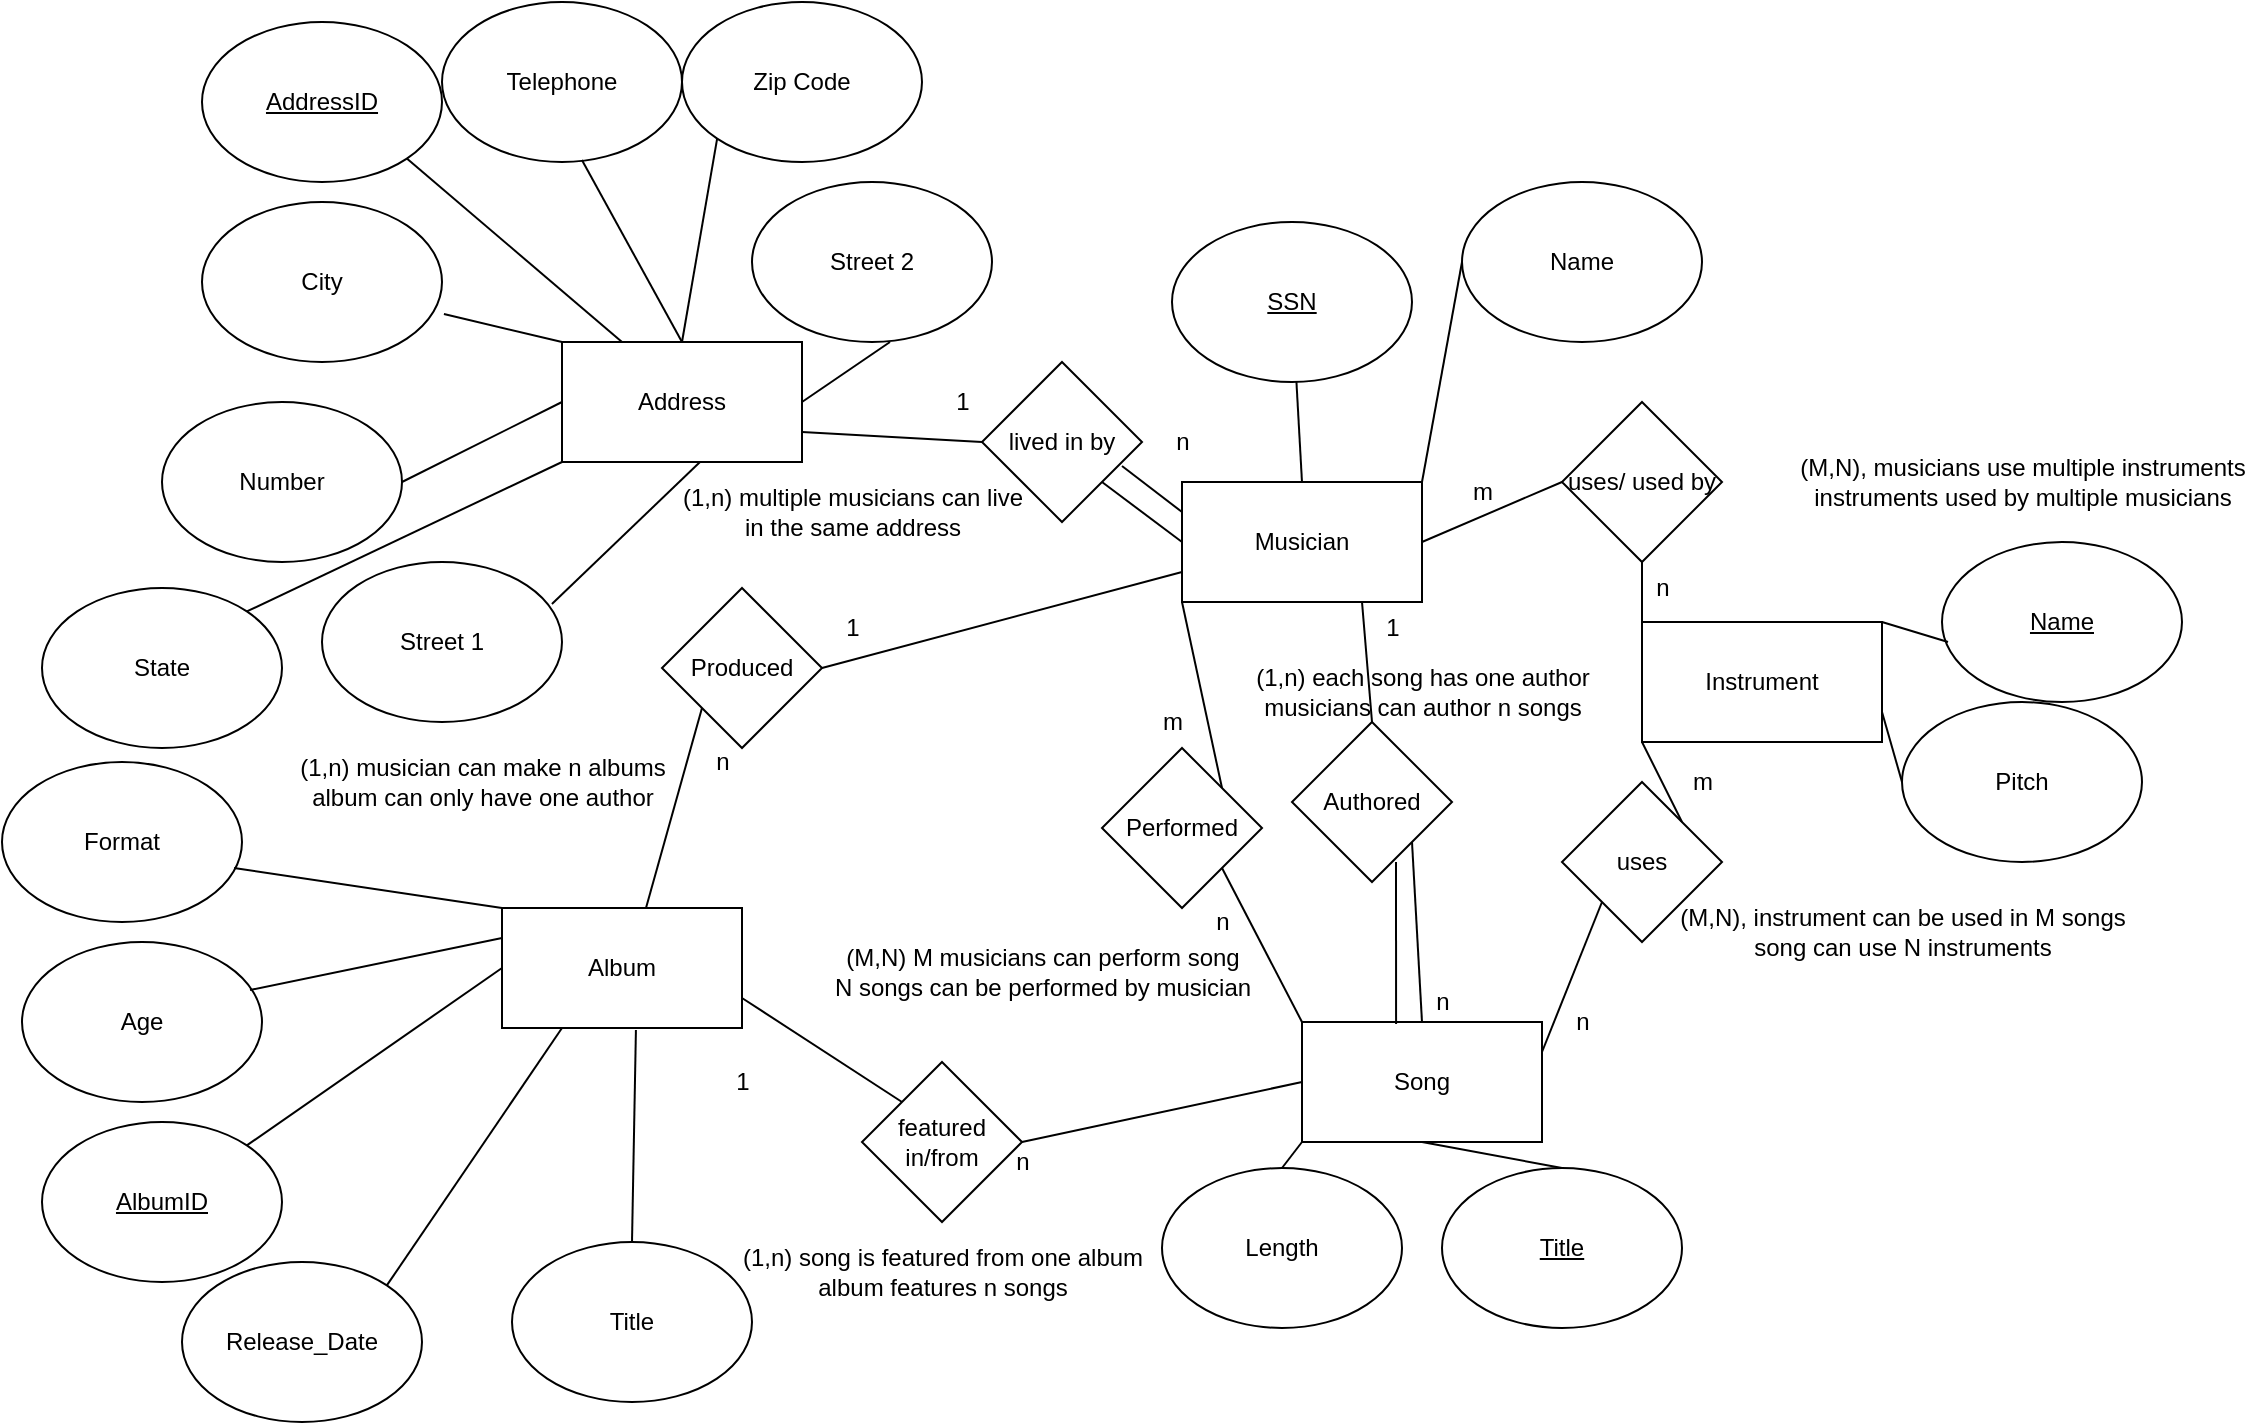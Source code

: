 <mxfile version="17.1.5" type="github">
  <diagram name="Page-1" id="e7e014a7-5840-1c2e-5031-d8a46d1fe8dd">
    <mxGraphModel dx="1422" dy="794" grid="1" gridSize="10" guides="1" tooltips="1" connect="1" arrows="1" fold="1" page="1" pageScale="1" pageWidth="1169" pageHeight="826" background="none" math="0" shadow="0">
      <root>
        <mxCell id="0" />
        <mxCell id="1" parent="0" />
        <mxCell id="PtKYGCo6nFnBK5PdXEHj-41" value="Musician" style="rounded=0;whiteSpace=wrap;html=1;" vertex="1" parent="1">
          <mxGeometry x="590" y="280" width="120" height="60" as="geometry" />
        </mxCell>
        <mxCell id="PtKYGCo6nFnBK5PdXEHj-42" value="&lt;u&gt;SSN&lt;/u&gt;" style="ellipse;whiteSpace=wrap;html=1;" vertex="1" parent="1">
          <mxGeometry x="585" y="150" width="120" height="80" as="geometry" />
        </mxCell>
        <mxCell id="PtKYGCo6nFnBK5PdXEHj-43" value="Name" style="ellipse;whiteSpace=wrap;html=1;" vertex="1" parent="1">
          <mxGeometry x="730" y="130" width="120" height="80" as="geometry" />
        </mxCell>
        <mxCell id="PtKYGCo6nFnBK5PdXEHj-44" value="" style="endArrow=none;html=1;rounded=0;exitX=0.5;exitY=0;exitDx=0;exitDy=0;" edge="1" parent="1" source="PtKYGCo6nFnBK5PdXEHj-41" target="PtKYGCo6nFnBK5PdXEHj-42">
          <mxGeometry width="50" height="50" relative="1" as="geometry">
            <mxPoint x="630" y="330" as="sourcePoint" />
            <mxPoint x="680" y="280" as="targetPoint" />
          </mxGeometry>
        </mxCell>
        <mxCell id="PtKYGCo6nFnBK5PdXEHj-45" value="" style="endArrow=none;html=1;rounded=0;entryX=0;entryY=0.5;entryDx=0;entryDy=0;exitX=1;exitY=0;exitDx=0;exitDy=0;" edge="1" parent="1" source="PtKYGCo6nFnBK5PdXEHj-41" target="PtKYGCo6nFnBK5PdXEHj-43">
          <mxGeometry width="50" height="50" relative="1" as="geometry">
            <mxPoint x="630" y="330" as="sourcePoint" />
            <mxPoint x="680" y="280" as="targetPoint" />
          </mxGeometry>
        </mxCell>
        <mxCell id="PtKYGCo6nFnBK5PdXEHj-46" value="Address" style="rounded=0;whiteSpace=wrap;html=1;" vertex="1" parent="1">
          <mxGeometry x="280" y="210" width="120" height="60" as="geometry" />
        </mxCell>
        <mxCell id="PtKYGCo6nFnBK5PdXEHj-47" value="Telephone" style="ellipse;whiteSpace=wrap;html=1;" vertex="1" parent="1">
          <mxGeometry x="220" y="40" width="120" height="80" as="geometry" />
        </mxCell>
        <mxCell id="PtKYGCo6nFnBK5PdXEHj-48" value="Zip Code" style="ellipse;whiteSpace=wrap;html=1;" vertex="1" parent="1">
          <mxGeometry x="340" y="40" width="120" height="80" as="geometry" />
        </mxCell>
        <mxCell id="PtKYGCo6nFnBK5PdXEHj-49" value="State" style="ellipse;whiteSpace=wrap;html=1;" vertex="1" parent="1">
          <mxGeometry x="20" y="333" width="120" height="80" as="geometry" />
        </mxCell>
        <mxCell id="PtKYGCo6nFnBK5PdXEHj-50" value="Street 2" style="ellipse;whiteSpace=wrap;html=1;" vertex="1" parent="1">
          <mxGeometry x="375" y="130" width="120" height="80" as="geometry" />
        </mxCell>
        <mxCell id="PtKYGCo6nFnBK5PdXEHj-51" value="Street 1" style="ellipse;whiteSpace=wrap;html=1;" vertex="1" parent="1">
          <mxGeometry x="160" y="320" width="120" height="80" as="geometry" />
        </mxCell>
        <mxCell id="PtKYGCo6nFnBK5PdXEHj-52" value="Number" style="ellipse;whiteSpace=wrap;html=1;" vertex="1" parent="1">
          <mxGeometry x="80" y="240" width="120" height="80" as="geometry" />
        </mxCell>
        <mxCell id="PtKYGCo6nFnBK5PdXEHj-53" value="City" style="ellipse;whiteSpace=wrap;html=1;" vertex="1" parent="1">
          <mxGeometry x="100" y="140" width="120" height="80" as="geometry" />
        </mxCell>
        <mxCell id="PtKYGCo6nFnBK5PdXEHj-54" value="&lt;u&gt;AddressID&lt;/u&gt;" style="ellipse;whiteSpace=wrap;html=1;" vertex="1" parent="1">
          <mxGeometry x="100" y="50" width="120" height="80" as="geometry" />
        </mxCell>
        <mxCell id="PtKYGCo6nFnBK5PdXEHj-55" value="" style="endArrow=none;html=1;rounded=0;entryX=0;entryY=1;entryDx=0;entryDy=0;exitX=1;exitY=0;exitDx=0;exitDy=0;" edge="1" parent="1" source="PtKYGCo6nFnBK5PdXEHj-49" target="PtKYGCo6nFnBK5PdXEHj-46">
          <mxGeometry width="50" height="50" relative="1" as="geometry">
            <mxPoint x="220" y="320" as="sourcePoint" />
            <mxPoint x="270" y="270" as="targetPoint" />
          </mxGeometry>
        </mxCell>
        <mxCell id="PtKYGCo6nFnBK5PdXEHj-56" value="" style="endArrow=none;html=1;rounded=0;entryX=0.575;entryY=1;entryDx=0;entryDy=0;entryPerimeter=0;exitX=0.958;exitY=0.263;exitDx=0;exitDy=0;exitPerimeter=0;" edge="1" parent="1" source="PtKYGCo6nFnBK5PdXEHj-51" target="PtKYGCo6nFnBK5PdXEHj-46">
          <mxGeometry width="50" height="50" relative="1" as="geometry">
            <mxPoint x="310" y="340" as="sourcePoint" />
            <mxPoint x="360" y="290" as="targetPoint" />
          </mxGeometry>
        </mxCell>
        <mxCell id="PtKYGCo6nFnBK5PdXEHj-57" value="" style="endArrow=none;html=1;rounded=0;entryX=0;entryY=0.5;entryDx=0;entryDy=0;exitX=1;exitY=0.5;exitDx=0;exitDy=0;" edge="1" parent="1" source="PtKYGCo6nFnBK5PdXEHj-52" target="PtKYGCo6nFnBK5PdXEHj-46">
          <mxGeometry width="50" height="50" relative="1" as="geometry">
            <mxPoint x="210" y="275" as="sourcePoint" />
            <mxPoint x="260" y="225" as="targetPoint" />
          </mxGeometry>
        </mxCell>
        <mxCell id="PtKYGCo6nFnBK5PdXEHj-58" value="" style="endArrow=none;html=1;rounded=0;entryX=0;entryY=0;entryDx=0;entryDy=0;exitX=1.008;exitY=0.7;exitDx=0;exitDy=0;exitPerimeter=0;" edge="1" parent="1" source="PtKYGCo6nFnBK5PdXEHj-53" target="PtKYGCo6nFnBK5PdXEHj-46">
          <mxGeometry width="50" height="50" relative="1" as="geometry">
            <mxPoint x="220" y="240" as="sourcePoint" />
            <mxPoint x="270" y="190" as="targetPoint" />
          </mxGeometry>
        </mxCell>
        <mxCell id="PtKYGCo6nFnBK5PdXEHj-59" value="" style="endArrow=none;html=1;rounded=0;entryX=1;entryY=1;entryDx=0;entryDy=0;exitX=0.25;exitY=0;exitDx=0;exitDy=0;" edge="1" parent="1" source="PtKYGCo6nFnBK5PdXEHj-46" target="PtKYGCo6nFnBK5PdXEHj-54">
          <mxGeometry width="50" height="50" relative="1" as="geometry">
            <mxPoint x="230" y="195" as="sourcePoint" />
            <mxPoint x="280" y="145" as="targetPoint" />
          </mxGeometry>
        </mxCell>
        <mxCell id="PtKYGCo6nFnBK5PdXEHj-60" value="" style="endArrow=none;html=1;rounded=0;entryX=0.583;entryY=0.988;entryDx=0;entryDy=0;entryPerimeter=0;exitX=0.5;exitY=0;exitDx=0;exitDy=0;" edge="1" parent="1" source="PtKYGCo6nFnBK5PdXEHj-46" target="PtKYGCo6nFnBK5PdXEHj-47">
          <mxGeometry width="50" height="50" relative="1" as="geometry">
            <mxPoint x="255" y="170" as="sourcePoint" />
            <mxPoint x="305" y="120" as="targetPoint" />
          </mxGeometry>
        </mxCell>
        <mxCell id="PtKYGCo6nFnBK5PdXEHj-61" value="" style="endArrow=none;html=1;rounded=0;exitX=0.5;exitY=0;exitDx=0;exitDy=0;entryX=0;entryY=1;entryDx=0;entryDy=0;" edge="1" parent="1" source="PtKYGCo6nFnBK5PdXEHj-46" target="PtKYGCo6nFnBK5PdXEHj-48">
          <mxGeometry width="50" height="50" relative="1" as="geometry">
            <mxPoint x="315" y="160" as="sourcePoint" />
            <mxPoint x="360" y="120" as="targetPoint" />
          </mxGeometry>
        </mxCell>
        <mxCell id="PtKYGCo6nFnBK5PdXEHj-62" value="" style="endArrow=none;html=1;rounded=0;entryX=0.575;entryY=1;entryDx=0;entryDy=0;entryPerimeter=0;exitX=1;exitY=0.5;exitDx=0;exitDy=0;" edge="1" parent="1" source="PtKYGCo6nFnBK5PdXEHj-46" target="PtKYGCo6nFnBK5PdXEHj-50">
          <mxGeometry width="50" height="50" relative="1" as="geometry">
            <mxPoint x="400" y="270" as="sourcePoint" />
            <mxPoint x="450" y="220" as="targetPoint" />
          </mxGeometry>
        </mxCell>
        <mxCell id="PtKYGCo6nFnBK5PdXEHj-63" value="lived in by" style="rhombus;whiteSpace=wrap;html=1;" vertex="1" parent="1">
          <mxGeometry x="490" y="220" width="80" height="80" as="geometry" />
        </mxCell>
        <mxCell id="PtKYGCo6nFnBK5PdXEHj-64" value="" style="endArrow=none;html=1;rounded=0;entryX=0;entryY=0.5;entryDx=0;entryDy=0;exitX=1;exitY=0.75;exitDx=0;exitDy=0;" edge="1" parent="1" source="PtKYGCo6nFnBK5PdXEHj-46" target="PtKYGCo6nFnBK5PdXEHj-63">
          <mxGeometry width="50" height="50" relative="1" as="geometry">
            <mxPoint x="410" y="366.5" as="sourcePoint" />
            <mxPoint x="460" y="316.5" as="targetPoint" />
          </mxGeometry>
        </mxCell>
        <mxCell id="PtKYGCo6nFnBK5PdXEHj-65" value="" style="endArrow=none;html=1;rounded=0;entryX=0;entryY=0.25;entryDx=0;entryDy=0;exitX=0.875;exitY=0.65;exitDx=0;exitDy=0;exitPerimeter=0;" edge="1" parent="1" source="PtKYGCo6nFnBK5PdXEHj-63" target="PtKYGCo6nFnBK5PdXEHj-41">
          <mxGeometry width="50" height="50" relative="1" as="geometry">
            <mxPoint x="580" y="351.5" as="sourcePoint" />
            <mxPoint x="630" y="301.5" as="targetPoint" />
          </mxGeometry>
        </mxCell>
        <mxCell id="PtKYGCo6nFnBK5PdXEHj-66" value="(1,n) multiple musicians can live&lt;br&gt;in the same address" style="text;html=1;align=center;verticalAlign=middle;resizable=0;points=[];autosize=1;strokeColor=none;fillColor=none;" vertex="1" parent="1">
          <mxGeometry x="330" y="280" width="190" height="30" as="geometry" />
        </mxCell>
        <mxCell id="PtKYGCo6nFnBK5PdXEHj-67" value="Instrument" style="rounded=0;whiteSpace=wrap;html=1;" vertex="1" parent="1">
          <mxGeometry x="820" y="350" width="120" height="60" as="geometry" />
        </mxCell>
        <mxCell id="PtKYGCo6nFnBK5PdXEHj-68" value="Pitch" style="ellipse;whiteSpace=wrap;html=1;" vertex="1" parent="1">
          <mxGeometry x="950" y="390" width="120" height="80" as="geometry" />
        </mxCell>
        <mxCell id="PtKYGCo6nFnBK5PdXEHj-69" value="&lt;u&gt;Name&lt;/u&gt;" style="ellipse;whiteSpace=wrap;html=1;" vertex="1" parent="1">
          <mxGeometry x="970" y="310" width="120" height="80" as="geometry" />
        </mxCell>
        <mxCell id="PtKYGCo6nFnBK5PdXEHj-70" value="" style="endArrow=none;html=1;rounded=0;entryX=0;entryY=0.5;entryDx=0;entryDy=0;exitX=1;exitY=0.75;exitDx=0;exitDy=0;" edge="1" parent="1" source="PtKYGCo6nFnBK5PdXEHj-67" target="PtKYGCo6nFnBK5PdXEHj-68">
          <mxGeometry width="50" height="50" relative="1" as="geometry">
            <mxPoint x="940" y="450" as="sourcePoint" />
            <mxPoint x="990" y="400" as="targetPoint" />
          </mxGeometry>
        </mxCell>
        <mxCell id="PtKYGCo6nFnBK5PdXEHj-71" value="" style="endArrow=none;html=1;rounded=0;entryX=0.025;entryY=0.625;entryDx=0;entryDy=0;entryPerimeter=0;exitX=1;exitY=0;exitDx=0;exitDy=0;" edge="1" parent="1" source="PtKYGCo6nFnBK5PdXEHj-67" target="PtKYGCo6nFnBK5PdXEHj-69">
          <mxGeometry width="50" height="50" relative="1" as="geometry">
            <mxPoint x="960" y="360" as="sourcePoint" />
            <mxPoint x="1010" y="310" as="targetPoint" />
          </mxGeometry>
        </mxCell>
        <mxCell id="PtKYGCo6nFnBK5PdXEHj-72" value="uses/ used by" style="rhombus;whiteSpace=wrap;html=1;" vertex="1" parent="1">
          <mxGeometry x="780" y="240" width="80" height="80" as="geometry" />
        </mxCell>
        <mxCell id="PtKYGCo6nFnBK5PdXEHj-73" value="(M,N), musicians use multiple instruments&lt;br&gt;instruments used by multiple musicians" style="text;html=1;align=center;verticalAlign=middle;resizable=0;points=[];autosize=1;strokeColor=none;fillColor=none;" vertex="1" parent="1">
          <mxGeometry x="890" y="265" width="240" height="30" as="geometry" />
        </mxCell>
        <mxCell id="PtKYGCo6nFnBK5PdXEHj-74" value="" style="endArrow=none;html=1;rounded=0;entryX=0.5;entryY=1;entryDx=0;entryDy=0;exitX=0;exitY=0;exitDx=0;exitDy=0;" edge="1" parent="1" source="PtKYGCo6nFnBK5PdXEHj-67" target="PtKYGCo6nFnBK5PdXEHj-72">
          <mxGeometry width="50" height="50" relative="1" as="geometry">
            <mxPoint x="720" y="300" as="sourcePoint" />
            <mxPoint x="770" y="250" as="targetPoint" />
          </mxGeometry>
        </mxCell>
        <mxCell id="PtKYGCo6nFnBK5PdXEHj-75" value="" style="endArrow=none;html=1;rounded=0;entryX=1;entryY=0.5;entryDx=0;entryDy=0;exitX=0;exitY=0.5;exitDx=0;exitDy=0;" edge="1" parent="1" source="PtKYGCo6nFnBK5PdXEHj-72" target="PtKYGCo6nFnBK5PdXEHj-41">
          <mxGeometry width="50" height="50" relative="1" as="geometry">
            <mxPoint x="610" y="390" as="sourcePoint" />
            <mxPoint x="660" y="340" as="targetPoint" />
          </mxGeometry>
        </mxCell>
        <mxCell id="PtKYGCo6nFnBK5PdXEHj-76" value="Song" style="rounded=0;whiteSpace=wrap;html=1;" vertex="1" parent="1">
          <mxGeometry x="650" y="550" width="120" height="60" as="geometry" />
        </mxCell>
        <mxCell id="PtKYGCo6nFnBK5PdXEHj-77" value="Length" style="ellipse;whiteSpace=wrap;html=1;" vertex="1" parent="1">
          <mxGeometry x="580" y="623" width="120" height="80" as="geometry" />
        </mxCell>
        <mxCell id="PtKYGCo6nFnBK5PdXEHj-78" value="&lt;u&gt;Title&lt;/u&gt;" style="ellipse;whiteSpace=wrap;html=1;" vertex="1" parent="1">
          <mxGeometry x="720" y="623" width="120" height="80" as="geometry" />
        </mxCell>
        <mxCell id="PtKYGCo6nFnBK5PdXEHj-79" value="" style="endArrow=none;html=1;rounded=0;entryX=0;entryY=1;entryDx=0;entryDy=0;exitX=0.5;exitY=0;exitDx=0;exitDy=0;" edge="1" parent="1" source="PtKYGCo6nFnBK5PdXEHj-77" target="PtKYGCo6nFnBK5PdXEHj-76">
          <mxGeometry width="50" height="50" relative="1" as="geometry">
            <mxPoint x="790" y="390" as="sourcePoint" />
            <mxPoint x="840" y="340" as="targetPoint" />
          </mxGeometry>
        </mxCell>
        <mxCell id="PtKYGCo6nFnBK5PdXEHj-80" value="" style="endArrow=none;html=1;rounded=0;exitX=0.5;exitY=0;exitDx=0;exitDy=0;entryX=0.5;entryY=1;entryDx=0;entryDy=0;" edge="1" parent="1" source="PtKYGCo6nFnBK5PdXEHj-78" target="PtKYGCo6nFnBK5PdXEHj-76">
          <mxGeometry width="50" height="50" relative="1" as="geometry">
            <mxPoint x="790" y="390" as="sourcePoint" />
            <mxPoint x="710" y="613" as="targetPoint" />
          </mxGeometry>
        </mxCell>
        <mxCell id="PtKYGCo6nFnBK5PdXEHj-81" value="uses" style="rhombus;whiteSpace=wrap;html=1;" vertex="1" parent="1">
          <mxGeometry x="780" y="430" width="80" height="80" as="geometry" />
        </mxCell>
        <mxCell id="PtKYGCo6nFnBK5PdXEHj-82" value="" style="endArrow=none;html=1;rounded=0;exitX=1;exitY=0.25;exitDx=0;exitDy=0;entryX=0;entryY=1;entryDx=0;entryDy=0;" edge="1" parent="1" source="PtKYGCo6nFnBK5PdXEHj-76" target="PtKYGCo6nFnBK5PdXEHj-81">
          <mxGeometry width="50" height="50" relative="1" as="geometry">
            <mxPoint x="557.5" y="340" as="sourcePoint" />
            <mxPoint x="758" y="420" as="targetPoint" />
          </mxGeometry>
        </mxCell>
        <mxCell id="PtKYGCo6nFnBK5PdXEHj-83" value="" style="endArrow=none;html=1;rounded=0;entryX=0;entryY=1;entryDx=0;entryDy=0;exitX=1;exitY=0;exitDx=0;exitDy=0;" edge="1" parent="1" source="PtKYGCo6nFnBK5PdXEHj-81" target="PtKYGCo6nFnBK5PdXEHj-67">
          <mxGeometry width="50" height="50" relative="1" as="geometry">
            <mxPoint x="800" y="440" as="sourcePoint" />
            <mxPoint x="770" y="250" as="targetPoint" />
          </mxGeometry>
        </mxCell>
        <mxCell id="PtKYGCo6nFnBK5PdXEHj-84" value="(M,N), instrument can be used in M songs&lt;br&gt;song can use N instruments" style="text;html=1;align=center;verticalAlign=middle;resizable=0;points=[];autosize=1;strokeColor=none;fillColor=none;" vertex="1" parent="1">
          <mxGeometry x="830" y="490" width="240" height="30" as="geometry" />
        </mxCell>
        <mxCell id="PtKYGCo6nFnBK5PdXEHj-85" value="Authored" style="rhombus;whiteSpace=wrap;html=1;" vertex="1" parent="1">
          <mxGeometry x="645" y="400" width="80" height="80" as="geometry" />
        </mxCell>
        <mxCell id="PtKYGCo6nFnBK5PdXEHj-86" value="" style="endArrow=none;html=1;rounded=0;exitX=0.5;exitY=0;exitDx=0;exitDy=0;entryX=1;entryY=1;entryDx=0;entryDy=0;" edge="1" parent="1" source="PtKYGCo6nFnBK5PdXEHj-76" target="PtKYGCo6nFnBK5PdXEHj-85">
          <mxGeometry width="50" height="50" relative="1" as="geometry">
            <mxPoint x="707.5" y="377" as="sourcePoint" />
            <mxPoint x="757.5" y="327" as="targetPoint" />
          </mxGeometry>
        </mxCell>
        <mxCell id="PtKYGCo6nFnBK5PdXEHj-87" value="" style="endArrow=none;html=1;rounded=0;entryX=0.75;entryY=1;entryDx=0;entryDy=0;exitX=0.5;exitY=0;exitDx=0;exitDy=0;" edge="1" parent="1" source="PtKYGCo6nFnBK5PdXEHj-85" target="PtKYGCo6nFnBK5PdXEHj-41">
          <mxGeometry width="50" height="50" relative="1" as="geometry">
            <mxPoint x="560" y="410" as="sourcePoint" />
            <mxPoint x="610" y="360" as="targetPoint" />
          </mxGeometry>
        </mxCell>
        <mxCell id="PtKYGCo6nFnBK5PdXEHj-88" value="(1,n) each song has one author&lt;br&gt;musicians can author n songs" style="text;html=1;align=center;verticalAlign=middle;resizable=0;points=[];autosize=1;strokeColor=none;fillColor=none;" vertex="1" parent="1">
          <mxGeometry x="620" y="370" width="180" height="30" as="geometry" />
        </mxCell>
        <mxCell id="PtKYGCo6nFnBK5PdXEHj-89" value="1" style="text;html=1;align=center;verticalAlign=middle;resizable=0;points=[];autosize=1;strokeColor=none;fillColor=none;" vertex="1" parent="1">
          <mxGeometry x="470" y="230" width="20" height="20" as="geometry" />
        </mxCell>
        <mxCell id="PtKYGCo6nFnBK5PdXEHj-92" value="n" style="text;html=1;align=center;verticalAlign=middle;resizable=0;points=[];autosize=1;strokeColor=none;fillColor=none;" vertex="1" parent="1">
          <mxGeometry x="580" y="250" width="20" height="20" as="geometry" />
        </mxCell>
        <mxCell id="PtKYGCo6nFnBK5PdXEHj-93" value="m" style="text;html=1;align=center;verticalAlign=middle;resizable=0;points=[];autosize=1;strokeColor=none;fillColor=none;" vertex="1" parent="1">
          <mxGeometry x="725" y="275" width="30" height="20" as="geometry" />
        </mxCell>
        <mxCell id="PtKYGCo6nFnBK5PdXEHj-94" value="n" style="text;html=1;align=center;verticalAlign=middle;resizable=0;points=[];autosize=1;strokeColor=none;fillColor=none;" vertex="1" parent="1">
          <mxGeometry x="820" y="323" width="20" height="20" as="geometry" />
        </mxCell>
        <mxCell id="PtKYGCo6nFnBK5PdXEHj-95" value="1" style="text;html=1;align=center;verticalAlign=middle;resizable=0;points=[];autosize=1;strokeColor=none;fillColor=none;" vertex="1" parent="1">
          <mxGeometry x="685" y="343" width="20" height="20" as="geometry" />
        </mxCell>
        <mxCell id="PtKYGCo6nFnBK5PdXEHj-96" value="n" style="text;html=1;align=center;verticalAlign=middle;resizable=0;points=[];autosize=1;strokeColor=none;fillColor=none;" vertex="1" parent="1">
          <mxGeometry x="780" y="540" width="20" height="20" as="geometry" />
        </mxCell>
        <mxCell id="PtKYGCo6nFnBK5PdXEHj-97" value="" style="endArrow=none;html=1;rounded=0;exitX=0.392;exitY=0.017;exitDx=0;exitDy=0;exitPerimeter=0;entryX=0.65;entryY=0.875;entryDx=0;entryDy=0;entryPerimeter=0;" edge="1" parent="1" source="PtKYGCo6nFnBK5PdXEHj-76" target="PtKYGCo6nFnBK5PdXEHj-85">
          <mxGeometry width="50" height="50" relative="1" as="geometry">
            <mxPoint x="707.5" y="367" as="sourcePoint" />
            <mxPoint x="757.5" y="317" as="targetPoint" />
          </mxGeometry>
        </mxCell>
        <mxCell id="PtKYGCo6nFnBK5PdXEHj-98" value="" style="endArrow=none;html=1;rounded=0;entryX=1;entryY=1;entryDx=0;entryDy=0;exitX=0;exitY=0.5;exitDx=0;exitDy=0;" edge="1" parent="1" source="PtKYGCo6nFnBK5PdXEHj-41" target="PtKYGCo6nFnBK5PdXEHj-63">
          <mxGeometry width="50" height="50" relative="1" as="geometry">
            <mxPoint x="560" y="400" as="sourcePoint" />
            <mxPoint x="610" y="350" as="targetPoint" />
          </mxGeometry>
        </mxCell>
        <mxCell id="PtKYGCo6nFnBK5PdXEHj-99" value="Performed" style="rhombus;whiteSpace=wrap;html=1;" vertex="1" parent="1">
          <mxGeometry x="550" y="413" width="80" height="80" as="geometry" />
        </mxCell>
        <mxCell id="PtKYGCo6nFnBK5PdXEHj-100" value="" style="endArrow=none;html=1;rounded=0;exitX=1;exitY=1;exitDx=0;exitDy=0;entryX=0;entryY=0;entryDx=0;entryDy=0;" edge="1" parent="1" source="PtKYGCo6nFnBK5PdXEHj-99" target="PtKYGCo6nFnBK5PdXEHj-76">
          <mxGeometry width="50" height="50" relative="1" as="geometry">
            <mxPoint x="557.5" y="420" as="sourcePoint" />
            <mxPoint x="607.5" y="370" as="targetPoint" />
          </mxGeometry>
        </mxCell>
        <mxCell id="PtKYGCo6nFnBK5PdXEHj-101" value="" style="endArrow=none;html=1;rounded=0;entryX=0;entryY=1;entryDx=0;entryDy=0;exitX=1;exitY=0;exitDx=0;exitDy=0;" edge="1" parent="1" source="PtKYGCo6nFnBK5PdXEHj-99" target="PtKYGCo6nFnBK5PdXEHj-41">
          <mxGeometry width="50" height="50" relative="1" as="geometry">
            <mxPoint x="560" y="500" as="sourcePoint" />
            <mxPoint x="610" y="450" as="targetPoint" />
          </mxGeometry>
        </mxCell>
        <mxCell id="PtKYGCo6nFnBK5PdXEHj-102" value="m" style="text;html=1;align=center;verticalAlign=middle;resizable=0;points=[];autosize=1;strokeColor=none;fillColor=none;" vertex="1" parent="1">
          <mxGeometry x="570" y="390" width="30" height="20" as="geometry" />
        </mxCell>
        <mxCell id="PtKYGCo6nFnBK5PdXEHj-103" value="n" style="text;html=1;align=center;verticalAlign=middle;resizable=0;points=[];autosize=1;strokeColor=none;fillColor=none;" vertex="1" parent="1">
          <mxGeometry x="600" y="490" width="20" height="20" as="geometry" />
        </mxCell>
        <mxCell id="PtKYGCo6nFnBK5PdXEHj-104" value="(M,N) M musicians can perform song&lt;br&gt;N songs can be performed by musician" style="text;html=1;align=center;verticalAlign=middle;resizable=0;points=[];autosize=1;strokeColor=none;fillColor=none;" vertex="1" parent="1">
          <mxGeometry x="410" y="510" width="220" height="30" as="geometry" />
        </mxCell>
        <mxCell id="PtKYGCo6nFnBK5PdXEHj-107" value="m" style="text;html=1;align=center;verticalAlign=middle;resizable=0;points=[];autosize=1;strokeColor=none;fillColor=none;" vertex="1" parent="1">
          <mxGeometry x="835" y="420" width="30" height="20" as="geometry" />
        </mxCell>
        <mxCell id="PtKYGCo6nFnBK5PdXEHj-108" value="n" style="text;html=1;align=center;verticalAlign=middle;resizable=0;points=[];autosize=1;strokeColor=none;fillColor=none;" vertex="1" parent="1">
          <mxGeometry x="710" y="530" width="20" height="20" as="geometry" />
        </mxCell>
        <mxCell id="PtKYGCo6nFnBK5PdXEHj-110" value="Album" style="rounded=0;whiteSpace=wrap;html=1;" vertex="1" parent="1">
          <mxGeometry x="250" y="493" width="120" height="60" as="geometry" />
        </mxCell>
        <mxCell id="PtKYGCo6nFnBK5PdXEHj-111" value="Age" style="ellipse;whiteSpace=wrap;html=1;" vertex="1" parent="1">
          <mxGeometry x="10" y="510" width="120" height="80" as="geometry" />
        </mxCell>
        <mxCell id="PtKYGCo6nFnBK5PdXEHj-112" value="Format" style="ellipse;whiteSpace=wrap;html=1;" vertex="1" parent="1">
          <mxGeometry y="420" width="120" height="80" as="geometry" />
        </mxCell>
        <mxCell id="PtKYGCo6nFnBK5PdXEHj-113" value="Release_Date" style="ellipse;whiteSpace=wrap;html=1;" vertex="1" parent="1">
          <mxGeometry x="90" y="670" width="120" height="80" as="geometry" />
        </mxCell>
        <mxCell id="PtKYGCo6nFnBK5PdXEHj-114" value="Title" style="ellipse;whiteSpace=wrap;html=1;" vertex="1" parent="1">
          <mxGeometry x="255" y="660" width="120" height="80" as="geometry" />
        </mxCell>
        <mxCell id="PtKYGCo6nFnBK5PdXEHj-115" value="&lt;u&gt;AlbumID&lt;/u&gt;" style="ellipse;whiteSpace=wrap;html=1;" vertex="1" parent="1">
          <mxGeometry x="20" y="600" width="120" height="80" as="geometry" />
        </mxCell>
        <mxCell id="PtKYGCo6nFnBK5PdXEHj-116" value="" style="endArrow=none;html=1;rounded=0;exitX=0.5;exitY=0;exitDx=0;exitDy=0;entryX=0.558;entryY=1.017;entryDx=0;entryDy=0;entryPerimeter=0;" edge="1" parent="1" source="PtKYGCo6nFnBK5PdXEHj-114" target="PtKYGCo6nFnBK5PdXEHj-110">
          <mxGeometry width="50" height="50" relative="1" as="geometry">
            <mxPoint x="560" y="500" as="sourcePoint" />
            <mxPoint x="610" y="450" as="targetPoint" />
          </mxGeometry>
        </mxCell>
        <mxCell id="PtKYGCo6nFnBK5PdXEHj-117" value="" style="endArrow=none;html=1;rounded=0;exitX=1;exitY=0;exitDx=0;exitDy=0;entryX=0.25;entryY=1;entryDx=0;entryDy=0;" edge="1" parent="1" source="PtKYGCo6nFnBK5PdXEHj-113" target="PtKYGCo6nFnBK5PdXEHj-110">
          <mxGeometry width="50" height="50" relative="1" as="geometry">
            <mxPoint x="560" y="500" as="sourcePoint" />
            <mxPoint x="610" y="450" as="targetPoint" />
          </mxGeometry>
        </mxCell>
        <mxCell id="PtKYGCo6nFnBK5PdXEHj-118" value="" style="endArrow=none;html=1;rounded=0;exitX=1;exitY=0;exitDx=0;exitDy=0;entryX=0;entryY=0.5;entryDx=0;entryDy=0;" edge="1" parent="1" source="PtKYGCo6nFnBK5PdXEHj-115" target="PtKYGCo6nFnBK5PdXEHj-110">
          <mxGeometry width="50" height="50" relative="1" as="geometry">
            <mxPoint x="560" y="500" as="sourcePoint" />
            <mxPoint x="610" y="450" as="targetPoint" />
          </mxGeometry>
        </mxCell>
        <mxCell id="PtKYGCo6nFnBK5PdXEHj-119" value="" style="endArrow=none;html=1;rounded=0;entryX=0.95;entryY=0.3;entryDx=0;entryDy=0;entryPerimeter=0;exitX=0;exitY=0.25;exitDx=0;exitDy=0;" edge="1" parent="1" source="PtKYGCo6nFnBK5PdXEHj-110" target="PtKYGCo6nFnBK5PdXEHj-111">
          <mxGeometry width="50" height="50" relative="1" as="geometry">
            <mxPoint x="560" y="500" as="sourcePoint" />
            <mxPoint x="610" y="450" as="targetPoint" />
          </mxGeometry>
        </mxCell>
        <mxCell id="PtKYGCo6nFnBK5PdXEHj-120" value="" style="endArrow=none;html=1;rounded=0;entryX=0.967;entryY=0.663;entryDx=0;entryDy=0;entryPerimeter=0;exitX=0;exitY=0;exitDx=0;exitDy=0;" edge="1" parent="1" source="PtKYGCo6nFnBK5PdXEHj-110" target="PtKYGCo6nFnBK5PdXEHj-112">
          <mxGeometry width="50" height="50" relative="1" as="geometry">
            <mxPoint x="560" y="500" as="sourcePoint" />
            <mxPoint x="610" y="450" as="targetPoint" />
          </mxGeometry>
        </mxCell>
        <mxCell id="PtKYGCo6nFnBK5PdXEHj-121" value="Produced" style="rhombus;whiteSpace=wrap;html=1;" vertex="1" parent="1">
          <mxGeometry x="330" y="333" width="80" height="80" as="geometry" />
        </mxCell>
        <mxCell id="PtKYGCo6nFnBK5PdXEHj-122" value="" style="endArrow=none;html=1;rounded=0;exitX=0.6;exitY=0;exitDx=0;exitDy=0;exitPerimeter=0;entryX=0;entryY=1;entryDx=0;entryDy=0;" edge="1" parent="1" source="PtKYGCo6nFnBK5PdXEHj-110" target="PtKYGCo6nFnBK5PdXEHj-121">
          <mxGeometry width="50" height="50" relative="1" as="geometry">
            <mxPoint x="560" y="500" as="sourcePoint" />
            <mxPoint x="610" y="450" as="targetPoint" />
          </mxGeometry>
        </mxCell>
        <mxCell id="PtKYGCo6nFnBK5PdXEHj-123" value="" style="endArrow=none;html=1;rounded=0;entryX=0;entryY=0.75;entryDx=0;entryDy=0;exitX=1;exitY=0.5;exitDx=0;exitDy=0;" edge="1" parent="1" source="PtKYGCo6nFnBK5PdXEHj-121" target="PtKYGCo6nFnBK5PdXEHj-41">
          <mxGeometry width="50" height="50" relative="1" as="geometry">
            <mxPoint x="560" y="500" as="sourcePoint" />
            <mxPoint x="610" y="450" as="targetPoint" />
          </mxGeometry>
        </mxCell>
        <mxCell id="PtKYGCo6nFnBK5PdXEHj-124" value="1" style="text;html=1;align=center;verticalAlign=middle;resizable=0;points=[];autosize=1;strokeColor=none;fillColor=none;" vertex="1" parent="1">
          <mxGeometry x="415" y="343" width="20" height="20" as="geometry" />
        </mxCell>
        <mxCell id="PtKYGCo6nFnBK5PdXEHj-125" value="n" style="text;html=1;align=center;verticalAlign=middle;resizable=0;points=[];autosize=1;strokeColor=none;fillColor=none;" vertex="1" parent="1">
          <mxGeometry x="350" y="410" width="20" height="20" as="geometry" />
        </mxCell>
        <mxCell id="PtKYGCo6nFnBK5PdXEHj-126" value="(1,n) musician can make n albums&lt;br&gt;album can only have one author" style="text;html=1;align=center;verticalAlign=middle;resizable=0;points=[];autosize=1;strokeColor=none;fillColor=none;" vertex="1" parent="1">
          <mxGeometry x="140" y="415" width="200" height="30" as="geometry" />
        </mxCell>
        <mxCell id="PtKYGCo6nFnBK5PdXEHj-127" value="featured in/from" style="rhombus;whiteSpace=wrap;html=1;" vertex="1" parent="1">
          <mxGeometry x="430" y="570" width="80" height="80" as="geometry" />
        </mxCell>
        <mxCell id="PtKYGCo6nFnBK5PdXEHj-128" value="" style="endArrow=none;html=1;rounded=0;entryX=0;entryY=0.5;entryDx=0;entryDy=0;exitX=1;exitY=0.5;exitDx=0;exitDy=0;" edge="1" parent="1" source="PtKYGCo6nFnBK5PdXEHj-127" target="PtKYGCo6nFnBK5PdXEHj-76">
          <mxGeometry width="50" height="50" relative="1" as="geometry">
            <mxPoint x="560" y="480" as="sourcePoint" />
            <mxPoint x="610" y="430" as="targetPoint" />
          </mxGeometry>
        </mxCell>
        <mxCell id="PtKYGCo6nFnBK5PdXEHj-129" value="" style="endArrow=none;html=1;rounded=0;entryX=1;entryY=0.75;entryDx=0;entryDy=0;exitX=0;exitY=0;exitDx=0;exitDy=0;" edge="1" parent="1" source="PtKYGCo6nFnBK5PdXEHj-127" target="PtKYGCo6nFnBK5PdXEHj-110">
          <mxGeometry width="50" height="50" relative="1" as="geometry">
            <mxPoint x="560" y="480" as="sourcePoint" />
            <mxPoint x="610" y="430" as="targetPoint" />
          </mxGeometry>
        </mxCell>
        <mxCell id="PtKYGCo6nFnBK5PdXEHj-130" value="1" style="text;html=1;align=center;verticalAlign=middle;resizable=0;points=[];autosize=1;strokeColor=none;fillColor=none;" vertex="1" parent="1">
          <mxGeometry x="360" y="570" width="20" height="20" as="geometry" />
        </mxCell>
        <mxCell id="PtKYGCo6nFnBK5PdXEHj-131" value="n" style="text;html=1;align=center;verticalAlign=middle;resizable=0;points=[];autosize=1;strokeColor=none;fillColor=none;" vertex="1" parent="1">
          <mxGeometry x="500" y="610" width="20" height="20" as="geometry" />
        </mxCell>
        <mxCell id="PtKYGCo6nFnBK5PdXEHj-132" value="(1,n) song is featured from one album&lt;br&gt;album features n songs" style="text;html=1;align=center;verticalAlign=middle;resizable=0;points=[];autosize=1;strokeColor=none;fillColor=none;" vertex="1" parent="1">
          <mxGeometry x="360" y="660" width="220" height="30" as="geometry" />
        </mxCell>
      </root>
    </mxGraphModel>
  </diagram>
</mxfile>
